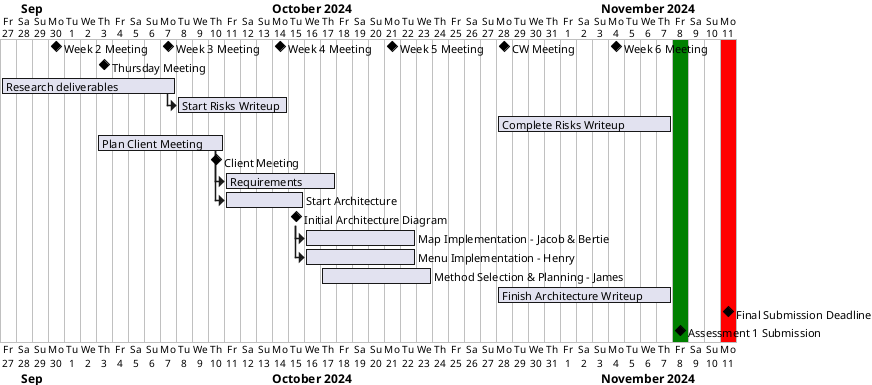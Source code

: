 @startgantt Project Plan
Project starts 2024-9-27
[Week 2 Meeting] happens at 2024-9-30
[Week 3 Meeting] happens at 2024-10-7 and displays on same row as [Week 2 Meeting]
[Week 4 Meeting] happens at 2024-10-14 and displays on same row as [Week 2 Meeting]
[Week 5 Meeting] happens at 2024-10-21 and displays on same row as [Week 2 Meeting]
[CW Meeting] happens at 2024-10-28 and displays on same row as [Week 2 Meeting]
[Week 6 Meeting] happens at 2024-11-4 and displays on same row as [Week 2 Meeting]
[Thursday Meeting] happens 2024-10-3
[Research deliverables] lasts 11 days
[Start Risks Writeup] lasts 7 days and starts at [Research deliverables]'s end
[Complete Risks Writeup] starts 2024-10-28 and ends 2024-11-7
[Plan Client Meeting] starts 2024-10-3 and lasts 8 days
[Client Meeting] happens at [Plan Client Meeting]'s end
[Requirements] lasts 7 days
[Start Architecture] lasts 5 days
[Requirements] starts at [Plan Client Meeting]'s end
[Start Architecture] starts at [Plan Client Meeting]'s end
[Initial Architecture Diagram] happens at [Start Architecture]'s end
[Map Implementation - Jacob & Bertie] starts at [Initial Architecture Diagram]'s end and lasts 7 days
[Menu Implementation - Henry] starts at [Initial Architecture Diagram]'s end and lasts 7 days
[Method Selection & Planning - James] starts at 2024-10-17 and lasts 7 days

[Finish Architecture Writeup] starts 2024-10-28 and ends 2024-11-7

[Final Submission Deadline] happens at 2024-11-11

2024-11-8 is colored in green
2024-11-11 is colored in red
[Assessment 1 Submission] happens at 2024-11-8
@endgantt